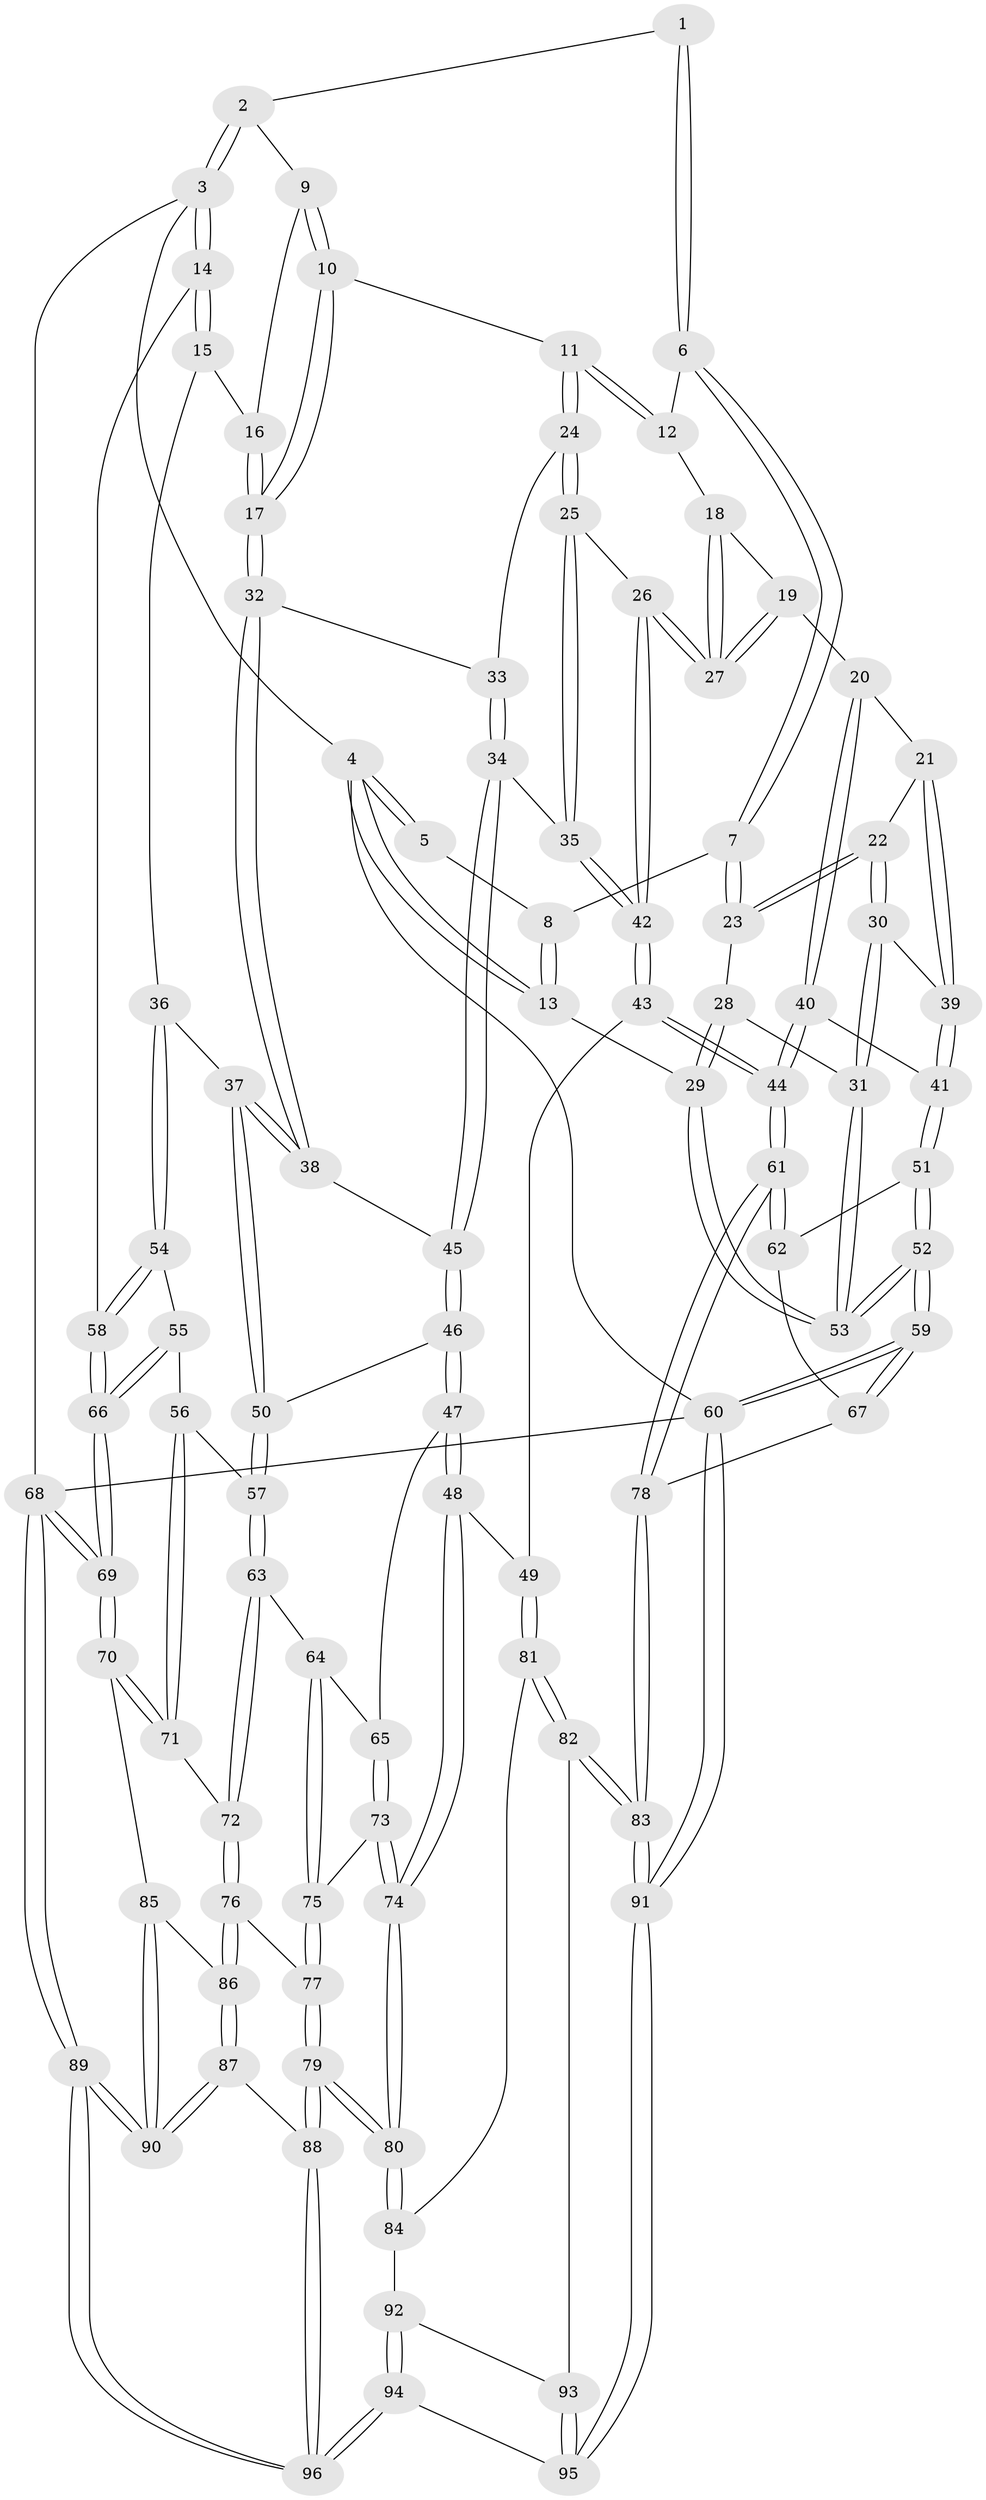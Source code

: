 // Generated by graph-tools (version 1.1) at 2025/17/03/09/25 04:17:19]
// undirected, 96 vertices, 237 edges
graph export_dot {
graph [start="1"]
  node [color=gray90,style=filled];
  1 [pos="+0.2963630293327466+0"];
  2 [pos="+0.7863805187243608+0"];
  3 [pos="+1+0"];
  4 [pos="+0+0"];
  5 [pos="+0.26164538984922797+0"];
  6 [pos="+0.33053305705369573+0.042958082531163275"];
  7 [pos="+0.12496679756207417+0.1867092496751035"];
  8 [pos="+0.07931221569689435+0.12612752666197768"];
  9 [pos="+0.7041782337510731+0.07232840097666364"];
  10 [pos="+0.5542137656662413+0.1531868661060946"];
  11 [pos="+0.5105430026395696+0.15618897019509312"];
  12 [pos="+0.33264849396860113+0.04647869377222565"];
  13 [pos="+0+0"];
  14 [pos="+1+0"];
  15 [pos="+0.8218989121003428+0.2337200535452603"];
  16 [pos="+0.7383418641164959+0.12973119297429947"];
  17 [pos="+0.6369908846348897+0.3044362424668096"];
  18 [pos="+0.3243454352524563+0.11491748317836939"];
  19 [pos="+0.21877106227625726+0.3175219994234603"];
  20 [pos="+0.21278756374307076+0.3203072015294366"];
  21 [pos="+0.1500723853493889+0.28626845428324693"];
  22 [pos="+0.12561033481704972+0.21022437452655315"];
  23 [pos="+0.12161419889579045+0.19536162006671126"];
  24 [pos="+0.4851091204168756+0.26832969844059296"];
  25 [pos="+0.45640951763268917+0.2964577253460672"];
  26 [pos="+0.37429439637216744+0.34018857757262544"];
  27 [pos="+0.3691030139722762+0.3355229612653944"];
  28 [pos="+0.09077302607325234+0.2016142775501506"];
  29 [pos="+0+0.18281916733004294"];
  30 [pos="+0+0.37832073366072777"];
  31 [pos="+0+0.3782910124236629"];
  32 [pos="+0.6525325648366638+0.3626086349026021"];
  33 [pos="+0.4928056481457456+0.2756234219546028"];
  34 [pos="+0.5543656765584775+0.41371634600751694"];
  35 [pos="+0.5236347758324634+0.42611637173981276"];
  36 [pos="+0.8480481861126552+0.36788941071544506"];
  37 [pos="+0.8463913163036435+0.3686655795133328"];
  38 [pos="+0.6602014574751112+0.3768669124883916"];
  39 [pos="+0.010115171692662425+0.3809050415880707"];
  40 [pos="+0.20008727045466623+0.49653404156814906"];
  41 [pos="+0.19526079561323206+0.4962514757805131"];
  42 [pos="+0.3928016389816273+0.5200571717854027"];
  43 [pos="+0.36891627075295425+0.5785455895559786"];
  44 [pos="+0.3307617739112241+0.5926243955027306"];
  45 [pos="+0.6357697704169527+0.4003265407494542"];
  46 [pos="+0.631017897591982+0.5635463966319538"];
  47 [pos="+0.5990959586573188+0.5995395587923646"];
  48 [pos="+0.5166596540077675+0.6453674449360568"];
  49 [pos="+0.5040099062742266+0.6414857444714547"];
  50 [pos="+0.7569259730251034+0.5592398798236211"];
  51 [pos="+0.040574765606198465+0.5769422496501447"];
  52 [pos="+0+0.49452539704671705"];
  53 [pos="+0+0.39214750928254705"];
  54 [pos="+0.9087117167983314+0.38656475501651744"];
  55 [pos="+0.8850249911724822+0.6128404728979379"];
  56 [pos="+0.8387859447063852+0.6321354116366431"];
  57 [pos="+0.7850652005632132+0.6261131119773474"];
  58 [pos="+1+0.39283777305164086"];
  59 [pos="+0+1"];
  60 [pos="+0+1"];
  61 [pos="+0.29696129703870194+0.6557486937302525"];
  62 [pos="+0.0561021868665588+0.6213906931040425"];
  63 [pos="+0.755198429787521+0.6724985634929376"];
  64 [pos="+0.7504548387310216+0.6723358221947002"];
  65 [pos="+0.7127824456757708+0.6675633330210249"];
  66 [pos="+1+0.7888913926833928"];
  67 [pos="+0.058857098825898777+0.6811749630582559"];
  68 [pos="+1+1"];
  69 [pos="+1+0.8247198909624499"];
  70 [pos="+0.9302197800102339+0.7822591665061183"];
  71 [pos="+0.8696314192428156+0.7455755920664549"];
  72 [pos="+0.7683797731381911+0.7413037263041758"];
  73 [pos="+0.6509901871389001+0.723614785750306"];
  74 [pos="+0.5369582790453303+0.6804117791100428"];
  75 [pos="+0.6670619745129688+0.7402021138112109"];
  76 [pos="+0.7469399997565671+0.7774346230012806"];
  77 [pos="+0.6807065089552742+0.7596857465966598"];
  78 [pos="+0.2601519318049729+0.7439012299914015"];
  79 [pos="+0.5841089066802851+0.8661931162441784"];
  80 [pos="+0.5689510120494545+0.8571536255347579"];
  81 [pos="+0.43480480364462065+0.8410114341144529"];
  82 [pos="+0.31467454540384904+0.8471012556721227"];
  83 [pos="+0.24863555450665145+0.8404371147589108"];
  84 [pos="+0.5234118408909608+0.8701679272896189"];
  85 [pos="+0.8043439428173383+0.8461225022618039"];
  86 [pos="+0.7531713124715992+0.8388444351156514"];
  87 [pos="+0.7176338565256019+0.8828224974734028"];
  88 [pos="+0.6351190063237988+0.9179757281770394"];
  89 [pos="+1+1"];
  90 [pos="+0.9896518292094273+1"];
  91 [pos="+0.004952267786989873+1"];
  92 [pos="+0.5027064602441773+0.8987601737797274"];
  93 [pos="+0.4421841811676621+0.9270119728158619"];
  94 [pos="+0.43292045795975+1"];
  95 [pos="+0.3694070846675597+1"];
  96 [pos="+0.6283589590687605+1"];
  1 -- 2;
  1 -- 6;
  1 -- 6;
  2 -- 3;
  2 -- 3;
  2 -- 9;
  3 -- 4;
  3 -- 14;
  3 -- 14;
  3 -- 68;
  4 -- 5;
  4 -- 5;
  4 -- 13;
  4 -- 13;
  4 -- 60;
  5 -- 8;
  6 -- 7;
  6 -- 7;
  6 -- 12;
  7 -- 8;
  7 -- 23;
  7 -- 23;
  8 -- 13;
  8 -- 13;
  9 -- 10;
  9 -- 10;
  9 -- 16;
  10 -- 11;
  10 -- 17;
  10 -- 17;
  11 -- 12;
  11 -- 12;
  11 -- 24;
  11 -- 24;
  12 -- 18;
  13 -- 29;
  14 -- 15;
  14 -- 15;
  14 -- 58;
  15 -- 16;
  15 -- 36;
  16 -- 17;
  16 -- 17;
  17 -- 32;
  17 -- 32;
  18 -- 19;
  18 -- 27;
  18 -- 27;
  19 -- 20;
  19 -- 27;
  19 -- 27;
  20 -- 21;
  20 -- 40;
  20 -- 40;
  21 -- 22;
  21 -- 39;
  21 -- 39;
  22 -- 23;
  22 -- 23;
  22 -- 30;
  22 -- 30;
  23 -- 28;
  24 -- 25;
  24 -- 25;
  24 -- 33;
  25 -- 26;
  25 -- 35;
  25 -- 35;
  26 -- 27;
  26 -- 27;
  26 -- 42;
  26 -- 42;
  28 -- 29;
  28 -- 29;
  28 -- 31;
  29 -- 53;
  29 -- 53;
  30 -- 31;
  30 -- 31;
  30 -- 39;
  31 -- 53;
  31 -- 53;
  32 -- 33;
  32 -- 38;
  32 -- 38;
  33 -- 34;
  33 -- 34;
  34 -- 35;
  34 -- 45;
  34 -- 45;
  35 -- 42;
  35 -- 42;
  36 -- 37;
  36 -- 54;
  36 -- 54;
  37 -- 38;
  37 -- 38;
  37 -- 50;
  37 -- 50;
  38 -- 45;
  39 -- 41;
  39 -- 41;
  40 -- 41;
  40 -- 44;
  40 -- 44;
  41 -- 51;
  41 -- 51;
  42 -- 43;
  42 -- 43;
  43 -- 44;
  43 -- 44;
  43 -- 49;
  44 -- 61;
  44 -- 61;
  45 -- 46;
  45 -- 46;
  46 -- 47;
  46 -- 47;
  46 -- 50;
  47 -- 48;
  47 -- 48;
  47 -- 65;
  48 -- 49;
  48 -- 74;
  48 -- 74;
  49 -- 81;
  49 -- 81;
  50 -- 57;
  50 -- 57;
  51 -- 52;
  51 -- 52;
  51 -- 62;
  52 -- 53;
  52 -- 53;
  52 -- 59;
  52 -- 59;
  54 -- 55;
  54 -- 58;
  54 -- 58;
  55 -- 56;
  55 -- 66;
  55 -- 66;
  56 -- 57;
  56 -- 71;
  56 -- 71;
  57 -- 63;
  57 -- 63;
  58 -- 66;
  58 -- 66;
  59 -- 60;
  59 -- 60;
  59 -- 67;
  59 -- 67;
  60 -- 91;
  60 -- 91;
  60 -- 68;
  61 -- 62;
  61 -- 62;
  61 -- 78;
  61 -- 78;
  62 -- 67;
  63 -- 64;
  63 -- 72;
  63 -- 72;
  64 -- 65;
  64 -- 75;
  64 -- 75;
  65 -- 73;
  65 -- 73;
  66 -- 69;
  66 -- 69;
  67 -- 78;
  68 -- 69;
  68 -- 69;
  68 -- 89;
  68 -- 89;
  69 -- 70;
  69 -- 70;
  70 -- 71;
  70 -- 71;
  70 -- 85;
  71 -- 72;
  72 -- 76;
  72 -- 76;
  73 -- 74;
  73 -- 74;
  73 -- 75;
  74 -- 80;
  74 -- 80;
  75 -- 77;
  75 -- 77;
  76 -- 77;
  76 -- 86;
  76 -- 86;
  77 -- 79;
  77 -- 79;
  78 -- 83;
  78 -- 83;
  79 -- 80;
  79 -- 80;
  79 -- 88;
  79 -- 88;
  80 -- 84;
  80 -- 84;
  81 -- 82;
  81 -- 82;
  81 -- 84;
  82 -- 83;
  82 -- 83;
  82 -- 93;
  83 -- 91;
  83 -- 91;
  84 -- 92;
  85 -- 86;
  85 -- 90;
  85 -- 90;
  86 -- 87;
  86 -- 87;
  87 -- 88;
  87 -- 90;
  87 -- 90;
  88 -- 96;
  88 -- 96;
  89 -- 90;
  89 -- 90;
  89 -- 96;
  89 -- 96;
  91 -- 95;
  91 -- 95;
  92 -- 93;
  92 -- 94;
  92 -- 94;
  93 -- 95;
  93 -- 95;
  94 -- 95;
  94 -- 96;
  94 -- 96;
}
